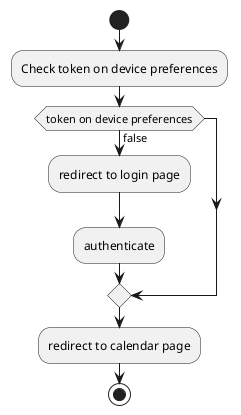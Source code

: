 @startuml
'https://plantuml.com/activity-diagram-beta

start
:Check token on device preferences;
if (token on device preferences) then (false)
:redirect to login page;
:authenticate;
endif
:redirect to calendar page;
stop

@enduml

